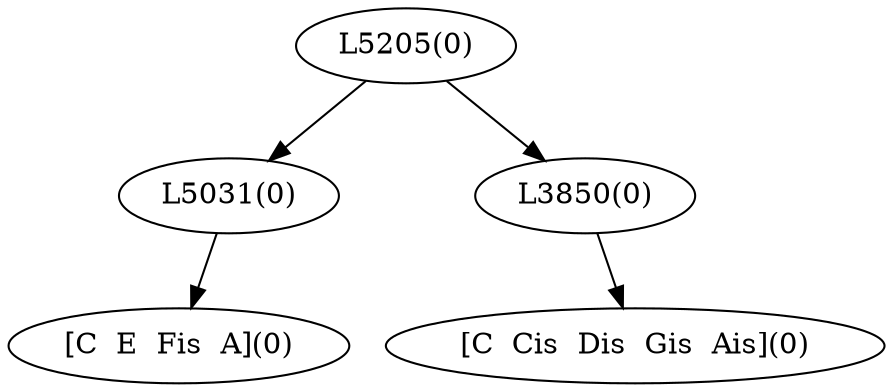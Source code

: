 digraph sample{
"L5031(0)"->"[C  E  Fis  A](0)"
"L3850(0)"->"[C  Cis  Dis  Gis  Ais](0)"
"L5205(0)"->"L5031(0)"
"L5205(0)"->"L3850(0)"
{rank = min; "L5205(0)"}
{rank = same; "L5031(0)"; "L3850(0)";}
{rank = max; "[C  Cis  Dis  Gis  Ais](0)"; "[C  E  Fis  A](0)";}
}